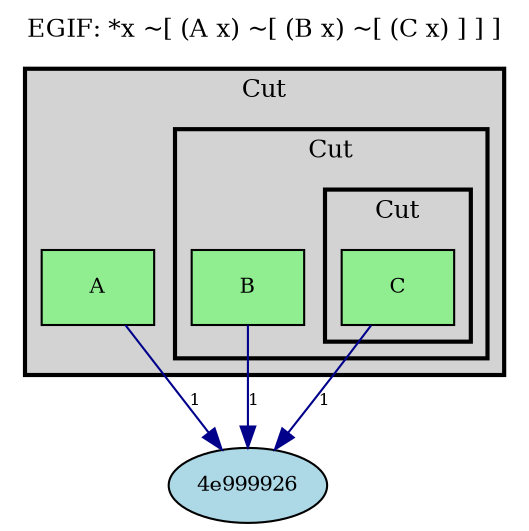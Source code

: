 digraph EG {
  rankdir=TB;
  compound=true;
  node [fontsize=10];

  label="EGIF: *x ~[ (A x) ~[ (B x) ~[ (C x) ] ] ]";
  labelloc="t";
  fontsize=12;

  "pred_e_b6379b9c" [label="B", shape=box, style=filled, fillcolor=lightgreen];
  "pred_e_907288bb" [label="A", shape=box, style=filled, fillcolor=lightgreen];
  "pred_e_c717f563" [label="C", shape=box, style=filled, fillcolor=lightgreen];
  "Vertex(id='v_4e999926', label=None, is_generic=True)" [label="4e999926", shape=ellipse, style=filled, fillcolor=lightblue];
  subgraph cluster_0_0 {
    label="Cut";
    style=filled;
    fillcolor=lightgray;
    color=black;
    penwidth=2;
    "pred_e_907288bb";
    subgraph cluster_1_0 {
      label="Cut";
      style=filled;
      fillcolor=lightgray;
      color=black;
      penwidth=2;
      "pred_e_b6379b9c";
      subgraph cluster_2_0 {
        label="Cut";
        style=filled;
        fillcolor=lightgray;
        color=black;
        penwidth=2;
        "pred_e_c717f563";
      }

    }

  }

  // ν mapping connections
  "pred_e_b6379b9c" -> "Vertex(id='v_4e999926', label=None, is_generic=True)" [label="1", color=darkblue, fontsize=8];
  "pred_e_907288bb" -> "Vertex(id='v_4e999926', label=None, is_generic=True)" [label="1", color=darkblue, fontsize=8];
  "pred_e_c717f563" -> "Vertex(id='v_4e999926', label=None, is_generic=True)" [label="1", color=darkblue, fontsize=8];
}